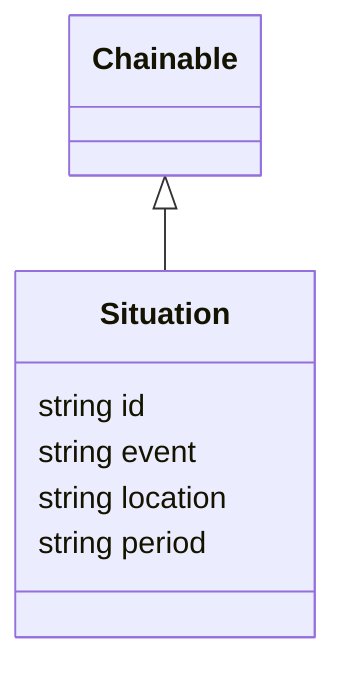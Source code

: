 classDiagram
  

Chainable <|-- Situation
class Situation {

  string id
  string event
  string location
  string period

}